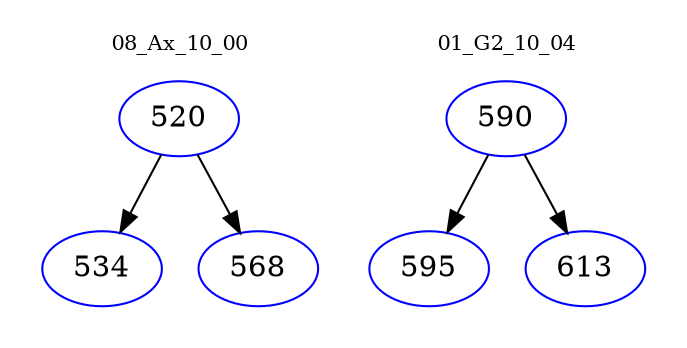 digraph{
subgraph cluster_0 {
color = white
label = "08_Ax_10_00";
fontsize=10;
T0_520 [label="520", color="blue"]
T0_520 -> T0_534 [color="black"]
T0_534 [label="534", color="blue"]
T0_520 -> T0_568 [color="black"]
T0_568 [label="568", color="blue"]
}
subgraph cluster_1 {
color = white
label = "01_G2_10_04";
fontsize=10;
T1_590 [label="590", color="blue"]
T1_590 -> T1_595 [color="black"]
T1_595 [label="595", color="blue"]
T1_590 -> T1_613 [color="black"]
T1_613 [label="613", color="blue"]
}
}
